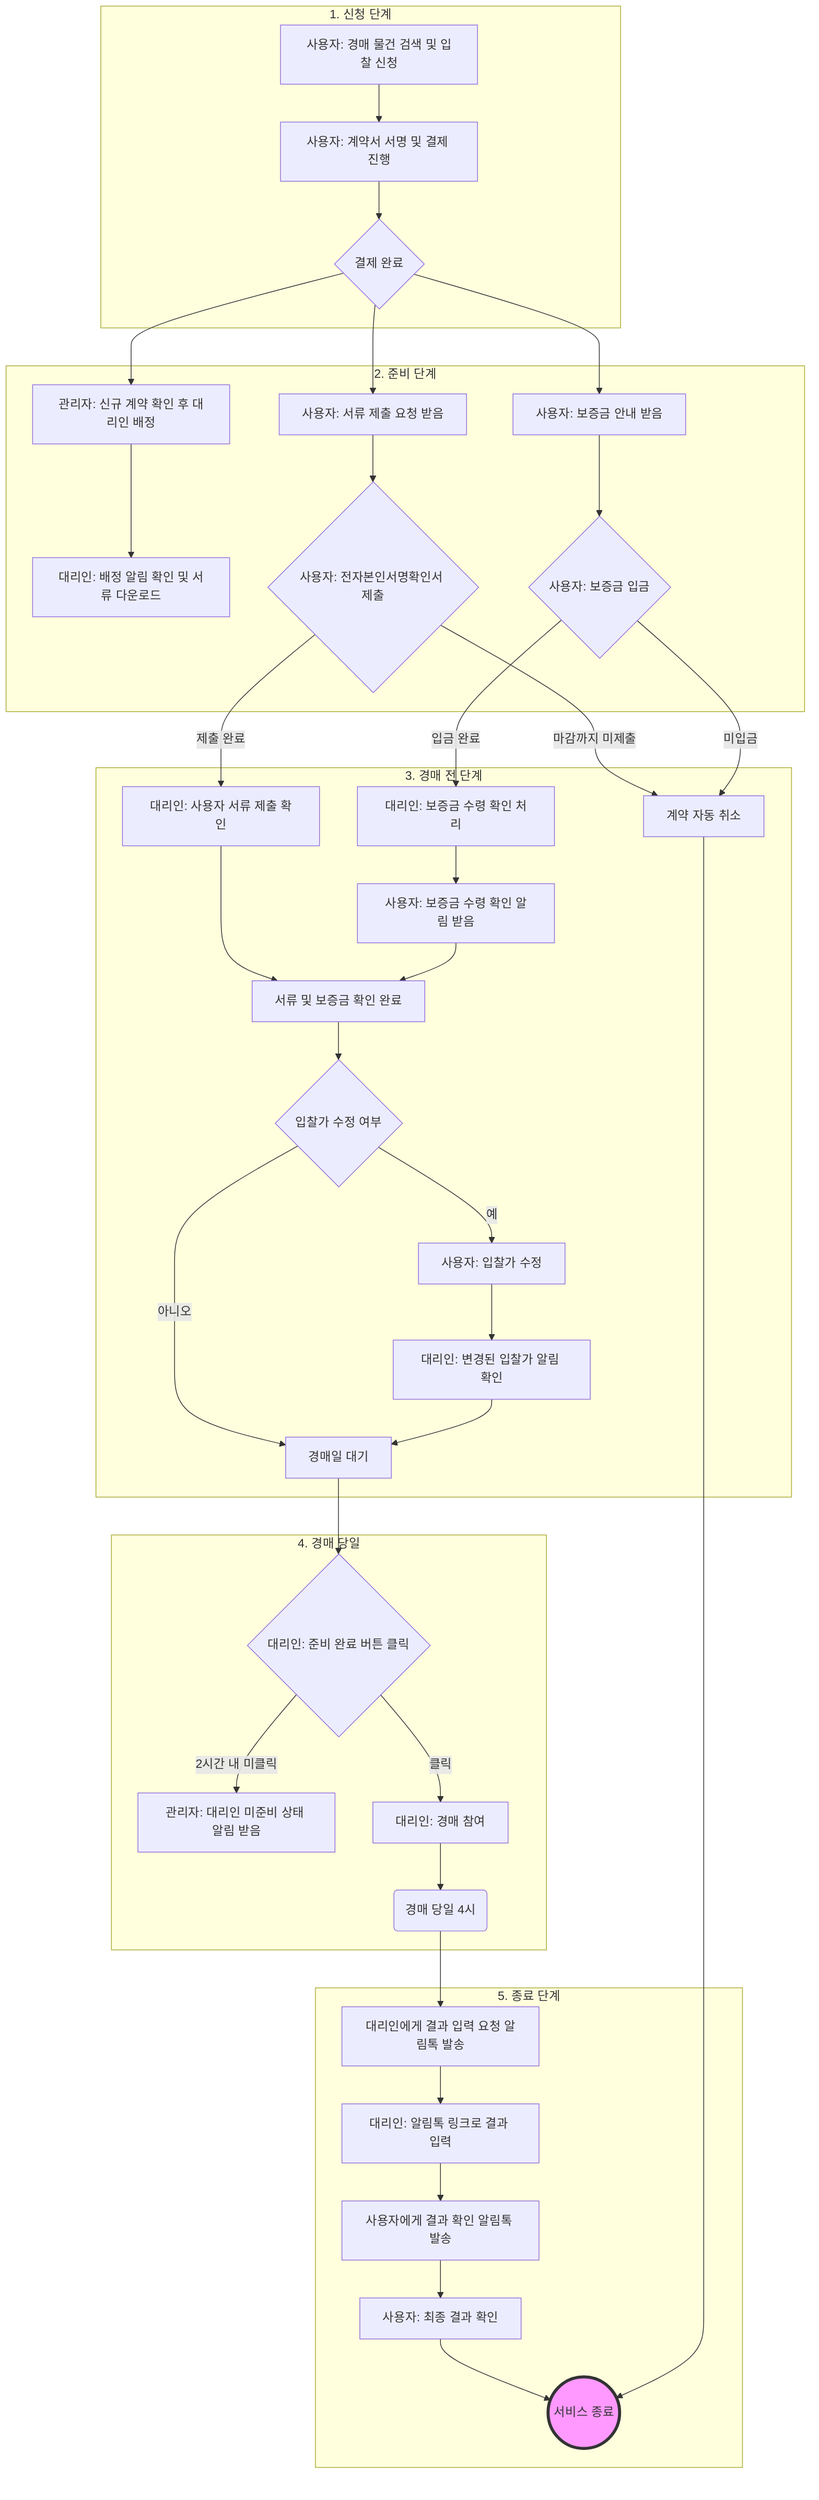 graph TD
    subgraph "1. 신청 단계"
        A[사용자: 경매 물건 검색 및 입찰 신청] --> B[사용자: 계약서 서명 및 결제 진행];
        B --> C{결제 완료};
    end

    subgraph "2. 준비 단계"
        C --> D[관리자: 신규 계약 확인 후 대리인 배정];
        C --> E[사용자: 서류 제출 요청 받음];
        C --> E1[사용자: 보증금 안내 받음];
        D --> F[대리인: 배정 알림 확인 및 서류 다운로드];
        E --> G{사용자: 전자본인서명확인서 제출};
        E1 --> G1{사용자: 보증금 입금};
    end

    subgraph "3. 경매 전 단계"
        G -- 제출 완료 --> H[대리인: 사용자 서류 제출 확인];
        G -- 마감까지 미제출 --> I[계약 자동 취소];
        G1 -- 입금 완료 --> H1[대리인: 보증금 수령 확인 처리];
        G1 -- 미입금 --> I;
        H1 --> H2[사용자: 보증금 수령 확인 알림 받음];
        H --> H3[서류 및 보증금 확인 완료];
        H2 --> H3;
        H3 --> J{입찰가 수정 여부};
        J -- 예 --> K[사용자: 입찰가 수정];
        K --> L[대리인: 변경된 입찰가 알림 확인];
        J -- 아니오 --> M[경매일 대기];
        L --> M;
    end

    subgraph "4. 경매 당일"
        M --> N{대리인: 준비 완료 버튼 클릭};
        N -- 2시간 내 미클릭 --> O[관리자: 대리인 미준비 상태 알림 받음];
        N -- 클릭 --> P[대리인: 경매 참여];
        P --> Q(경매 당일 4시);
    end

    subgraph "5. 종료 단계"
        Q --> R[대리인에게 결과 입력 요청 알림톡 발송];
        R --> S[대리인: 알림톡 링크로 결과 입력];
        S --> T[사용자에게 결과 확인 알림톡 발송];
        T --> U[사용자: 최종 결과 확인];
        U --> V((서비스 종료));
        I --> V;
    end

    style V fill:#f9f,stroke:#333,stroke-width:4px